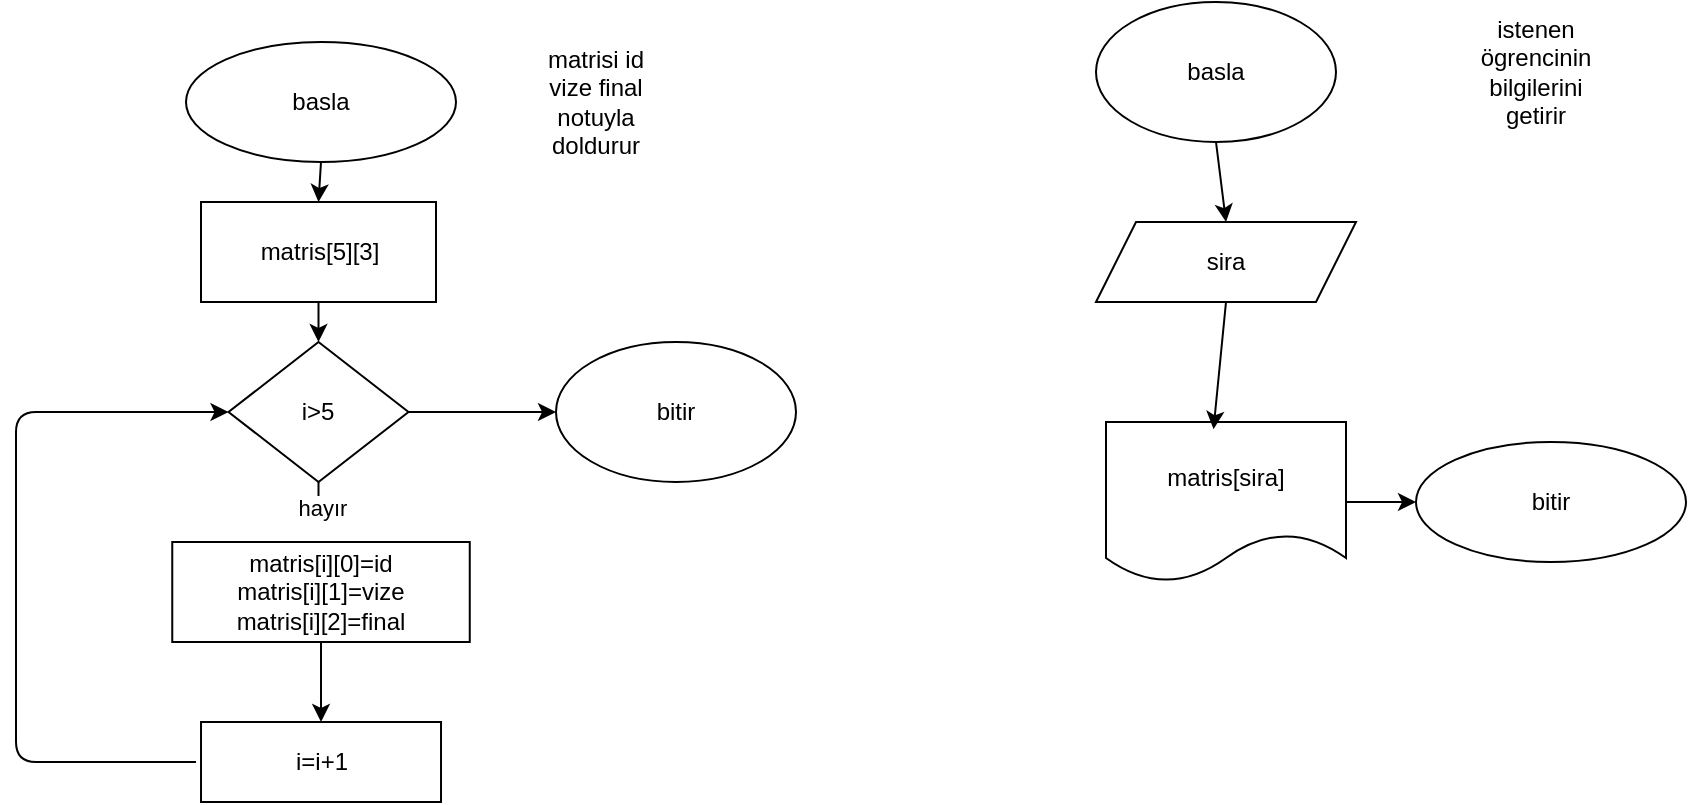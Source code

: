 <mxfile>
    <diagram id="n4FJeIa7tPMLk_234ycV" name="Page-1">
        <mxGraphModel dx="1072" dy="659" grid="1" gridSize="10" guides="1" tooltips="1" connect="1" arrows="1" fold="1" page="1" pageScale="1" pageWidth="850" pageHeight="1100" math="0" shadow="0">
            <root>
                <mxCell id="0"/>
                <mxCell id="1" parent="0"/>
                <mxCell id="7" style="edgeStyle=none;html=1;exitX=0.5;exitY=1;exitDx=0;exitDy=0;entryX=0.5;entryY=0;entryDx=0;entryDy=0;" parent="1" source="2" target="3" edge="1">
                    <mxGeometry relative="1" as="geometry"/>
                </mxCell>
                <mxCell id="2" value="basla" style="ellipse;whiteSpace=wrap;html=1;" parent="1" vertex="1">
                    <mxGeometry x="305" y="100" width="135" height="60" as="geometry"/>
                </mxCell>
                <mxCell id="8" style="edgeStyle=none;html=1;exitX=0.5;exitY=1;exitDx=0;exitDy=0;entryX=0.5;entryY=0;entryDx=0;entryDy=0;" parent="1" source="3" target="4" edge="1">
                    <mxGeometry relative="1" as="geometry"/>
                </mxCell>
                <mxCell id="3" value="matris[5][3]" style="rounded=0;whiteSpace=wrap;html=1;" parent="1" vertex="1">
                    <mxGeometry x="312.5" y="180" width="117.5" height="50" as="geometry"/>
                </mxCell>
                <mxCell id="9" style="edgeStyle=none;html=1;exitX=0.5;exitY=1;exitDx=0;exitDy=0;entryX=0.5;entryY=0;entryDx=0;entryDy=0;" parent="1" source="4" edge="1">
                    <mxGeometry relative="1" as="geometry">
                        <mxPoint x="371.25" y="340" as="targetPoint"/>
                    </mxGeometry>
                </mxCell>
                <mxCell id="15" value="hayır&lt;div&gt;&lt;br&gt;&lt;/div&gt;" style="edgeLabel;html=1;align=center;verticalAlign=middle;resizable=0;points=[];" parent="9" vertex="1" connectable="0">
                    <mxGeometry x="-0.04" y="3" relative="1" as="geometry">
                        <mxPoint x="-2" y="10" as="offset"/>
                    </mxGeometry>
                </mxCell>
                <mxCell id="16" style="edgeStyle=none;html=1;exitX=1;exitY=0.5;exitDx=0;exitDy=0;entryX=0;entryY=0.5;entryDx=0;entryDy=0;" parent="1" source="4" target="14" edge="1">
                    <mxGeometry relative="1" as="geometry"/>
                </mxCell>
                <mxCell id="4" value="i&amp;gt;5" style="rhombus;whiteSpace=wrap;html=1;" parent="1" vertex="1">
                    <mxGeometry x="326.25" y="250" width="90" height="70" as="geometry"/>
                </mxCell>
                <mxCell id="12" style="edgeStyle=none;html=1;exitX=0.5;exitY=1;exitDx=0;exitDy=0;entryX=0.5;entryY=0;entryDx=0;entryDy=0;" parent="1" source="6" target="11" edge="1">
                    <mxGeometry relative="1" as="geometry"/>
                </mxCell>
                <mxCell id="6" value="matris[i][0]=id&lt;div&gt;matris[i][1]=vize&lt;/div&gt;&lt;div&gt;matris[i][2]=final&lt;/div&gt;" style="rounded=0;whiteSpace=wrap;html=1;" parent="1" vertex="1">
                    <mxGeometry x="298.13" y="350" width="148.75" height="50" as="geometry"/>
                </mxCell>
                <mxCell id="11" value="i=i+1" style="rounded=0;whiteSpace=wrap;html=1;" parent="1" vertex="1">
                    <mxGeometry x="312.51" y="440" width="120" height="40" as="geometry"/>
                </mxCell>
                <mxCell id="13" value="" style="endArrow=classic;html=1;entryX=0;entryY=0.5;entryDx=0;entryDy=0;" parent="1" target="4" edge="1">
                    <mxGeometry width="50" height="50" relative="1" as="geometry">
                        <mxPoint x="310" y="460" as="sourcePoint"/>
                        <mxPoint x="220" y="370" as="targetPoint"/>
                        <Array as="points">
                            <mxPoint x="220" y="460"/>
                            <mxPoint x="220" y="285"/>
                        </Array>
                    </mxGeometry>
                </mxCell>
                <mxCell id="14" value="bitir" style="ellipse;whiteSpace=wrap;html=1;" parent="1" vertex="1">
                    <mxGeometry x="490" y="250" width="120" height="70" as="geometry"/>
                </mxCell>
                <mxCell id="17" value="matrisi id vize final notuyla doldurur" style="text;html=1;align=center;verticalAlign=middle;whiteSpace=wrap;rounded=0;" vertex="1" parent="1">
                    <mxGeometry x="480" y="115" width="60" height="30" as="geometry"/>
                </mxCell>
                <mxCell id="21" style="edgeStyle=none;html=1;exitX=0.5;exitY=1;exitDx=0;exitDy=0;entryX=0.5;entryY=0;entryDx=0;entryDy=0;" edge="1" parent="1" source="18" target="19">
                    <mxGeometry relative="1" as="geometry"/>
                </mxCell>
                <mxCell id="18" value="basla" style="ellipse;whiteSpace=wrap;html=1;" vertex="1" parent="1">
                    <mxGeometry x="760" y="80" width="120" height="70" as="geometry"/>
                </mxCell>
                <mxCell id="19" value="sira" style="shape=parallelogram;perimeter=parallelogramPerimeter;whiteSpace=wrap;html=1;fixedSize=1;" vertex="1" parent="1">
                    <mxGeometry x="760" y="190" width="130" height="40" as="geometry"/>
                </mxCell>
                <mxCell id="23" style="edgeStyle=none;html=1;exitX=1;exitY=0.5;exitDx=0;exitDy=0;" edge="1" parent="1" source="20">
                    <mxGeometry relative="1" as="geometry">
                        <mxPoint x="920" y="330" as="targetPoint"/>
                    </mxGeometry>
                </mxCell>
                <mxCell id="20" value="matris[sira]" style="shape=document;whiteSpace=wrap;html=1;boundedLbl=1;" vertex="1" parent="1">
                    <mxGeometry x="765" y="290" width="120" height="80" as="geometry"/>
                </mxCell>
                <mxCell id="22" style="edgeStyle=none;html=1;exitX=0.5;exitY=1;exitDx=0;exitDy=0;entryX=0.448;entryY=0.045;entryDx=0;entryDy=0;entryPerimeter=0;" edge="1" parent="1" source="19" target="20">
                    <mxGeometry relative="1" as="geometry"/>
                </mxCell>
                <mxCell id="24" value="bitir" style="ellipse;whiteSpace=wrap;html=1;" vertex="1" parent="1">
                    <mxGeometry x="920" y="300" width="135" height="60" as="geometry"/>
                </mxCell>
                <mxCell id="25" value="istenen ögrencinin bilgilerini getirir" style="text;html=1;align=center;verticalAlign=middle;whiteSpace=wrap;rounded=0;" vertex="1" parent="1">
                    <mxGeometry x="950" y="100" width="60" height="30" as="geometry"/>
                </mxCell>
            </root>
        </mxGraphModel>
    </diagram>
</mxfile>